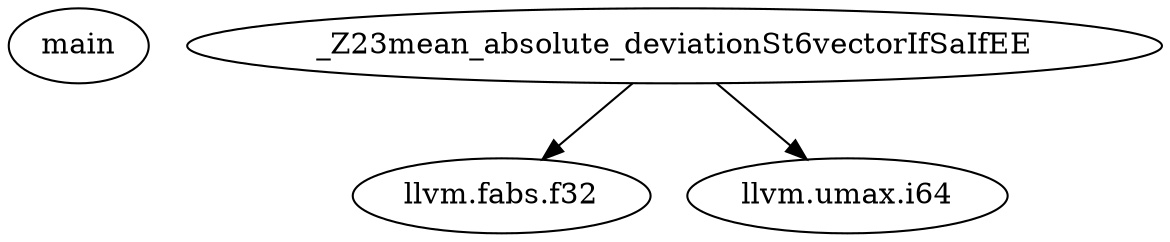 digraph call_graph {
    // Nodes
    "main" [label="main"];
    "_Z23mean_absolute_deviationSt6vectorIfSaIfEE" [label="_Z23mean_absolute_deviationSt6vectorIfSaIfEE"];
    "llvm.fabs.f32" [label="llvm.fabs.f32"];
    "llvm.umax.i64" [label="llvm.umax.i64"];

    // Edges
    "_Z23mean_absolute_deviationSt6vectorIfSaIfEE" -> "llvm.umax.i64";
    "_Z23mean_absolute_deviationSt6vectorIfSaIfEE" -> "llvm.fabs.f32";
}
